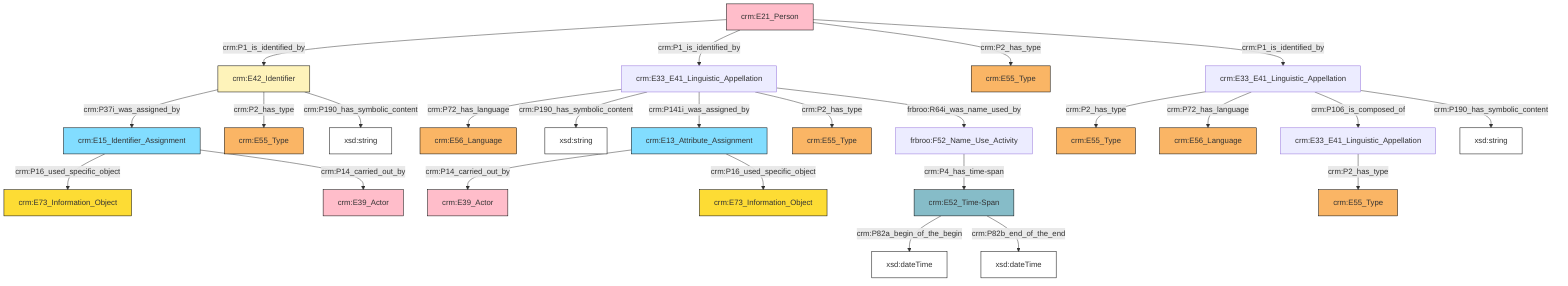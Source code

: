 flowchart TD
classDef Literal fill:#ffffff,stroke:#000000,color:;
classDef Literal_URI fill:#ffffff,stroke:#000000,color:;
classDef crm_E1_CRM_Entity fill:#ffffff,stroke:#000000,color:;
classDef crm_E1_CRM_Entity_URI fill:#ffffff,stroke:#000000,color:;
classDef crm_E2_Temporal_Entity fill:#82ddff,stroke:#000000,color:;
classDef crm_E2_Temporal_Entity_URI fill:#d2effa,stroke:#000000,color:;
classDef crm_E55_Type fill:#fab565,stroke:#000000,color:;
classDef crm_E55_Type_URI fill:#fde7ce,stroke:#000000,color:;
classDef crm_E52_Time-Span fill:#86bcc8,stroke:#000000,color:;
classDef crm_E52_Time-Span_URI fill:#dcebef,stroke:#000000,color:;
classDef crm_E41_Appellation fill:#fef3ba,stroke:#000000,color:;
classDef crm_E41_Appellation_URI fill:#fffae6,stroke:#000000,color:;
classDef crm_E53_Place fill:#94cc7d,stroke:#000000,color:;
classDef crm_E53_Place_URI fill:#e1f1da,stroke:#000000,color:;
classDef crm_E77_Persistent_Item fill:#ffffff,stroke:#000000,color:;
classDef crm_E77_Persistent_Item_URI fill:#ffffff,stroke:#000000,color:;
classDef crm_E28_Conceptual_Object fill:#fddc34,stroke:#000000,color:;
classDef crm_E28_Conceptual_Object_URI fill:#fef6cd,stroke:#000000,color:;
classDef crm_E18_Physical_Thing fill:#c78e66,stroke:#000000,color:;
classDef crm_E18_Physical_Thing_URI fill:#e3c8b5,stroke:#000000,color:;
classDef crm_E39_Actor fill:#ffbdca,stroke:#000000,color:;
classDef crm_E39_Actor_URI fill:#ffe6eb,stroke:#000000,color:;
classDef crm_E54_Dimension fill:#b8b8b8,stroke:#000000,color:;
classDef crm_E54_Dimension_URI fill:#f2f2f2,stroke:#000000,color:;
classDef crm_E92_Spacetime_Volume fill:#cc80ff,stroke:#000000,color:;
classDef crm_E92_Spacetime_Volume_URI fill:#ebccff,stroke:#000000,color:;
classDef crm_E59_Primitive_Value fill:#f0f0f0,stroke:#000000,color:;
classDef crm_E59_Primitive_Value_URI fill:#f2f2f2,stroke:#000000,color:;
classDef crm_PC0_Typed_CRM_Property fill:#ffffff,stroke:#000000,color:;
classDef crm_PC0_Typed_CRM_Property_URI fill:#ffffff,stroke:#000000,color:;
classDef Multi fill:#cccccc,stroke:#000000,color:;
classDef Multi_URI fill:#cccccc,stroke:#000000,color:;
0["crm:E33_E41_Linguistic_Appellation"]:::Default -->|crm:P72_has_language| 1["crm:E56_Language"]:::crm_E55_Type
4["crm:E33_E41_Linguistic_Appellation"]:::Default -->|crm:P2_has_type| 5["crm:E55_Type"]:::crm_E55_Type
6["crm:E21_Person"]:::crm_E39_Actor -->|crm:P1_is_identified_by| 2["crm:E42_Identifier"]:::crm_E41_Appellation
6["crm:E21_Person"]:::crm_E39_Actor -->|crm:P1_is_identified_by| 0["crm:E33_E41_Linguistic_Appellation"]:::Default
7["crm:E52_Time-Span"]:::crm_E52_Time-Span -->|crm:P82a_begin_of_the_begin| 8["xsd:dateTime"]:::Literal
0["crm:E33_E41_Linguistic_Appellation"]:::Default -->|crm:P190_has_symbolic_content| 13["xsd:string"]:::Literal
14["crm:E33_E41_Linguistic_Appellation"]:::Default -->|crm:P2_has_type| 15["crm:E55_Type"]:::crm_E55_Type
2["crm:E42_Identifier"]:::crm_E41_Appellation -->|crm:P37i_was_assigned_by| 17["crm:E15_Identifier_Assignment"]:::crm_E2_Temporal_Entity
21["crm:E13_Attribute_Assignment"]:::crm_E2_Temporal_Entity -->|crm:P14_carried_out_by| 22["crm:E39_Actor"]:::crm_E39_Actor
6["crm:E21_Person"]:::crm_E39_Actor -->|crm:P2_has_type| 25["crm:E55_Type"]:::crm_E55_Type
6["crm:E21_Person"]:::crm_E39_Actor -->|crm:P1_is_identified_by| 4["crm:E33_E41_Linguistic_Appellation"]:::Default
17["crm:E15_Identifier_Assignment"]:::crm_E2_Temporal_Entity -->|crm:P16_used_specific_object| 9["crm:E73_Information_Object"]:::crm_E28_Conceptual_Object
4["crm:E33_E41_Linguistic_Appellation"]:::Default -->|crm:P72_has_language| 30["crm:E56_Language"]:::crm_E55_Type
7["crm:E52_Time-Span"]:::crm_E52_Time-Span -->|crm:P82b_end_of_the_end| 34["xsd:dateTime"]:::Literal
4["crm:E33_E41_Linguistic_Appellation"]:::Default -->|crm:P106_is_composed_of| 14["crm:E33_E41_Linguistic_Appellation"]:::Default
0["crm:E33_E41_Linguistic_Appellation"]:::Default -->|crm:P141i_was_assigned_by| 21["crm:E13_Attribute_Assignment"]:::crm_E2_Temporal_Entity
0["crm:E33_E41_Linguistic_Appellation"]:::Default -->|crm:P2_has_type| 35["crm:E55_Type"]:::crm_E55_Type
4["crm:E33_E41_Linguistic_Appellation"]:::Default -->|crm:P190_has_symbolic_content| 43["xsd:string"]:::Literal
40["frbroo:F52_Name_Use_Activity"]:::Default -->|crm:P4_has_time-span| 7["crm:E52_Time-Span"]:::crm_E52_Time-Span
2["crm:E42_Identifier"]:::crm_E41_Appellation -->|crm:P2_has_type| 23["crm:E55_Type"]:::crm_E55_Type
17["crm:E15_Identifier_Assignment"]:::crm_E2_Temporal_Entity -->|crm:P14_carried_out_by| 37["crm:E39_Actor"]:::crm_E39_Actor
0["crm:E33_E41_Linguistic_Appellation"]:::Default -->|frbroo:R64i_was_name_used_by| 40["frbroo:F52_Name_Use_Activity"]:::Default
2["crm:E42_Identifier"]:::crm_E41_Appellation -->|crm:P190_has_symbolic_content| 46["xsd:string"]:::Literal
21["crm:E13_Attribute_Assignment"]:::crm_E2_Temporal_Entity -->|crm:P16_used_specific_object| 11["crm:E73_Information_Object"]:::crm_E28_Conceptual_Object